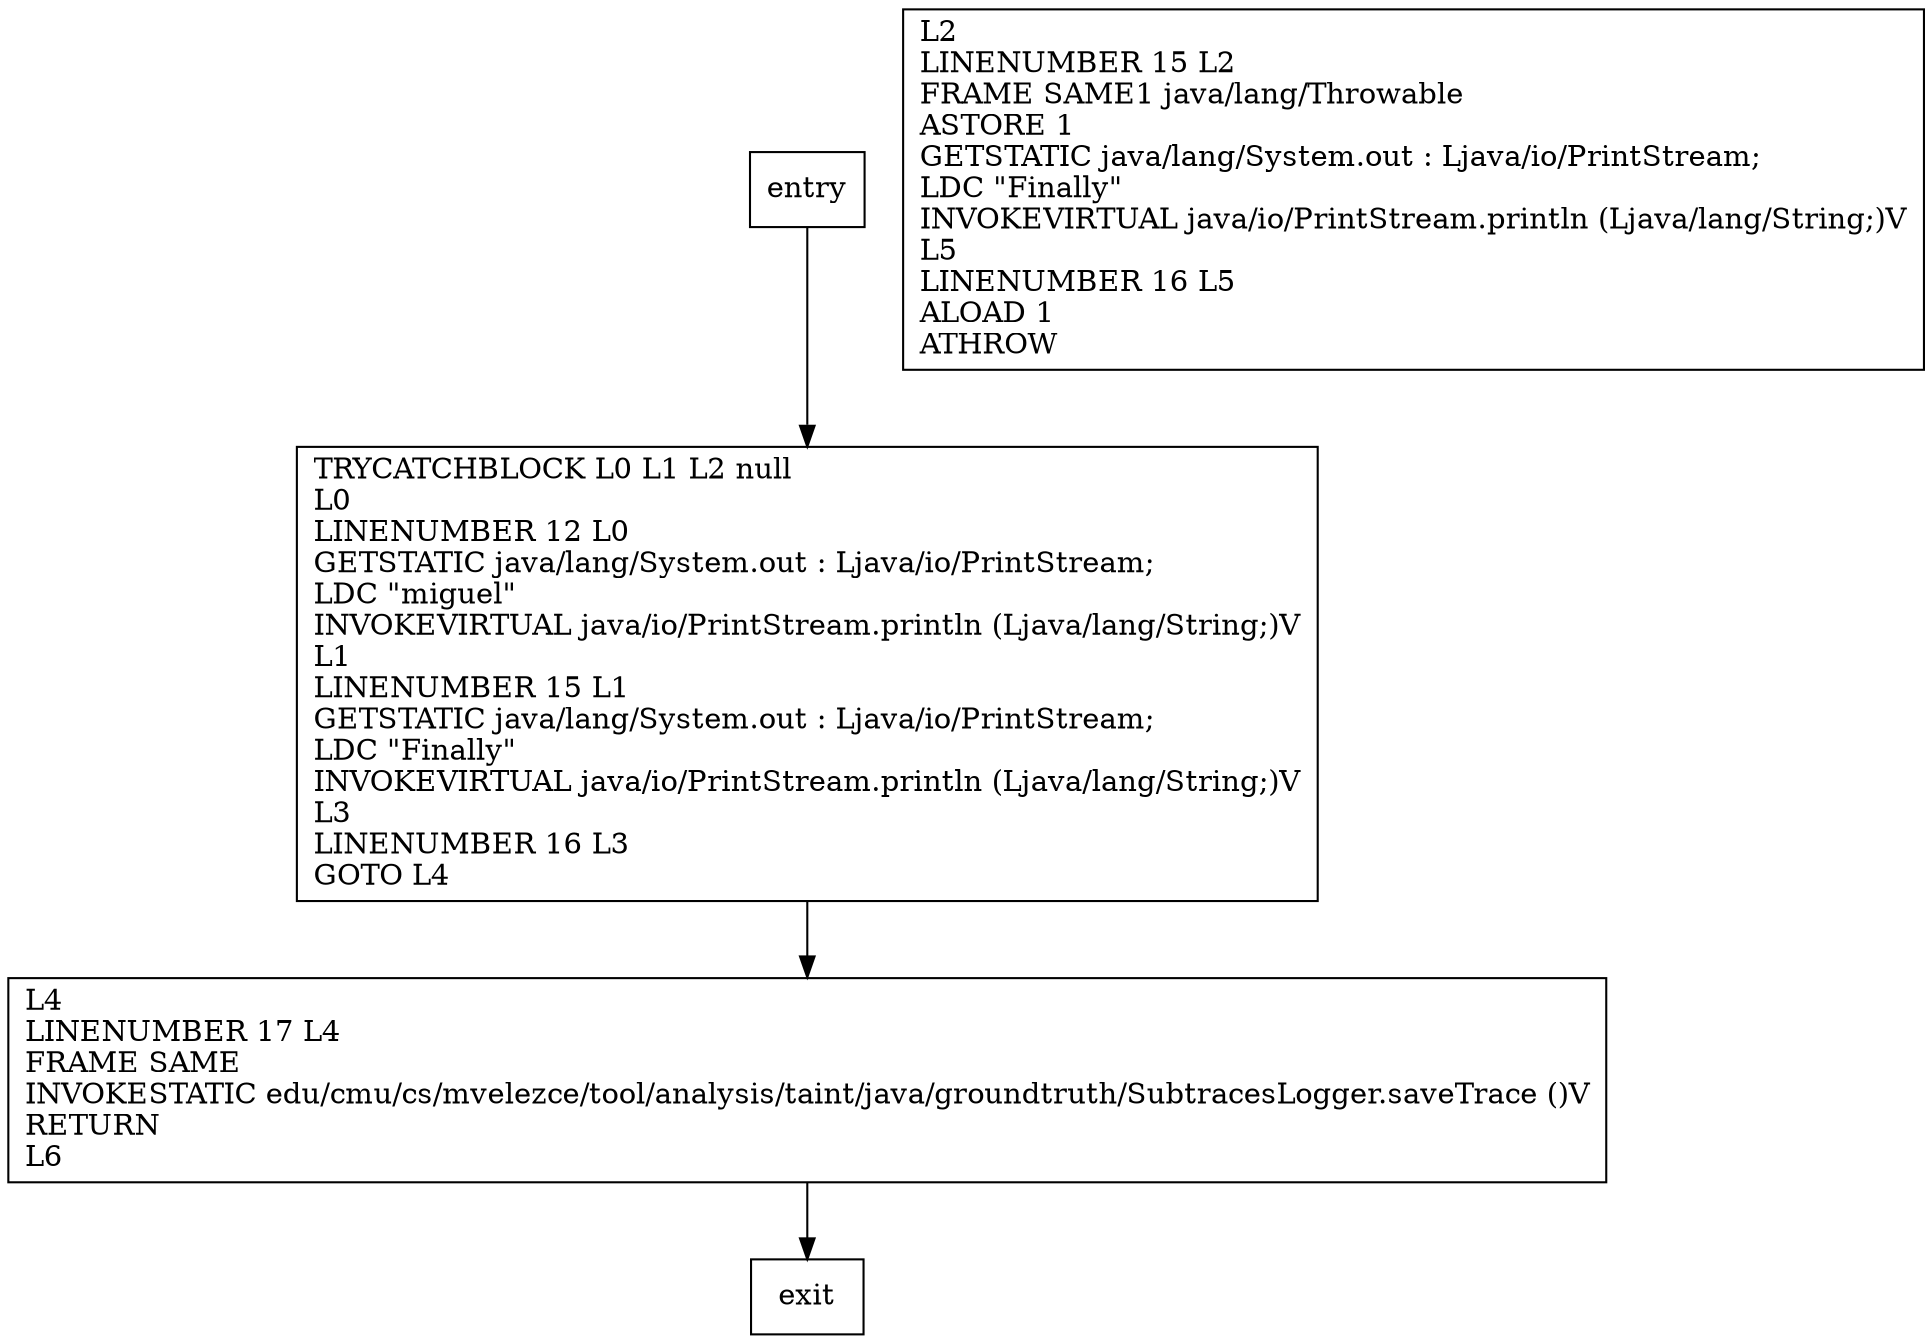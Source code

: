 digraph main {
node [shape=record];
919893698 [label="TRYCATCHBLOCK L0 L1 L2 null\lL0\lLINENUMBER 12 L0\lGETSTATIC java/lang/System.out : Ljava/io/PrintStream;\lLDC \"miguel\"\lINVOKEVIRTUAL java/io/PrintStream.println (Ljava/lang/String;)V\lL1\lLINENUMBER 15 L1\lGETSTATIC java/lang/System.out : Ljava/io/PrintStream;\lLDC \"Finally\"\lINVOKEVIRTUAL java/io/PrintStream.println (Ljava/lang/String;)V\lL3\lLINENUMBER 16 L3\lGOTO L4\l"];
475271542 [label="L4\lLINENUMBER 17 L4\lFRAME SAME\lINVOKESTATIC edu/cmu/cs/mvelezce/tool/analysis/taint/java/groundtruth/SubtracesLogger.saveTrace ()V\lRETURN\lL6\l"];
1988951302 [label="L2\lLINENUMBER 15 L2\lFRAME SAME1 java/lang/Throwable\lASTORE 1\lGETSTATIC java/lang/System.out : Ljava/io/PrintStream;\lLDC \"Finally\"\lINVOKEVIRTUAL java/io/PrintStream.println (Ljava/lang/String;)V\lL5\lLINENUMBER 16 L5\lALOAD 1\lATHROW\l"];
entry;
exit;
919893698 -> 475271542;
entry -> 919893698;
475271542 -> exit;
}
